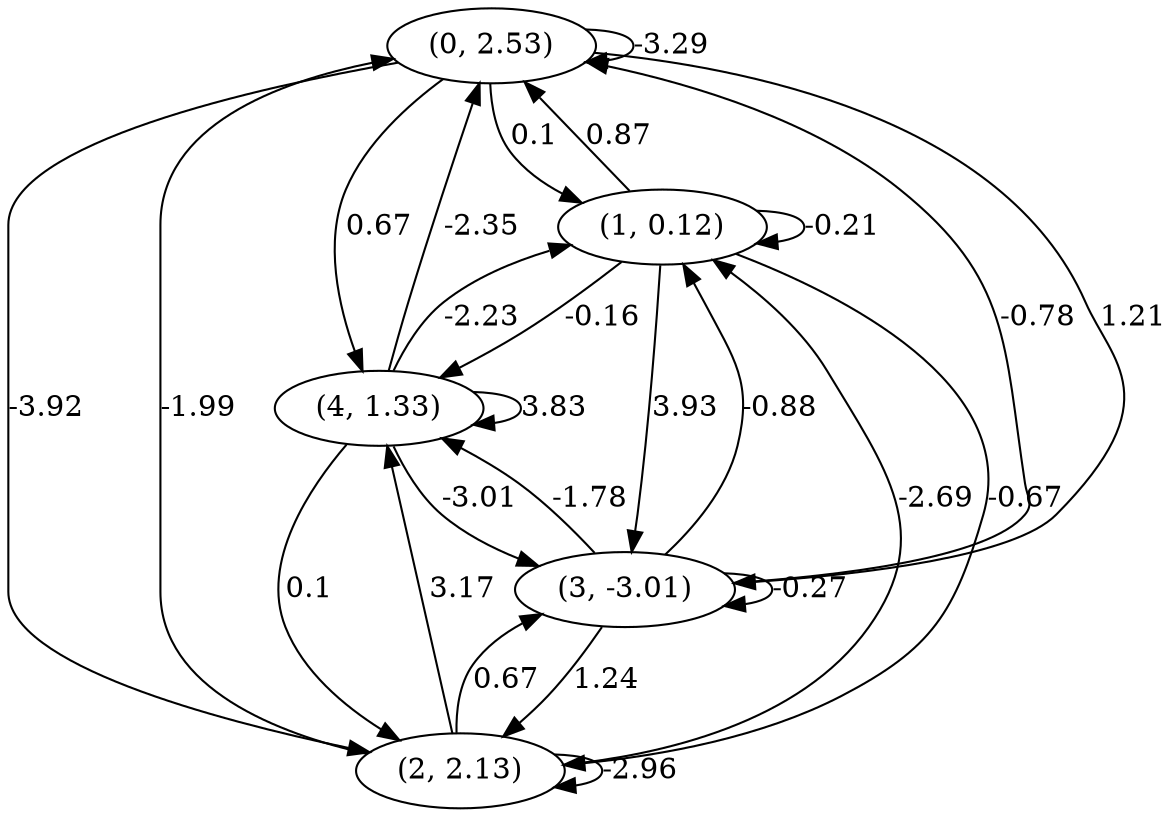 digraph {
    0 [ label = "(0, 2.53)" ]
    1 [ label = "(1, 0.12)" ]
    2 [ label = "(2, 2.13)" ]
    3 [ label = "(3, -3.01)" ]
    4 [ label = "(4, 1.33)" ]
    0 -> 0 [ label = "-3.29" ]
    1 -> 1 [ label = "-0.21" ]
    2 -> 2 [ label = "-2.96" ]
    3 -> 3 [ label = "-0.27" ]
    4 -> 4 [ label = "3.83" ]
    1 -> 0 [ label = "0.87" ]
    2 -> 0 [ label = "-1.99" ]
    3 -> 0 [ label = "-0.78" ]
    4 -> 0 [ label = "-2.35" ]
    0 -> 1 [ label = "0.1" ]
    2 -> 1 [ label = "-2.69" ]
    3 -> 1 [ label = "-0.88" ]
    4 -> 1 [ label = "-2.23" ]
    0 -> 2 [ label = "-3.92" ]
    1 -> 2 [ label = "-0.67" ]
    3 -> 2 [ label = "1.24" ]
    4 -> 2 [ label = "0.1" ]
    0 -> 3 [ label = "1.21" ]
    1 -> 3 [ label = "3.93" ]
    2 -> 3 [ label = "0.67" ]
    4 -> 3 [ label = "-3.01" ]
    0 -> 4 [ label = "0.67" ]
    1 -> 4 [ label = "-0.16" ]
    2 -> 4 [ label = "3.17" ]
    3 -> 4 [ label = "-1.78" ]
}


